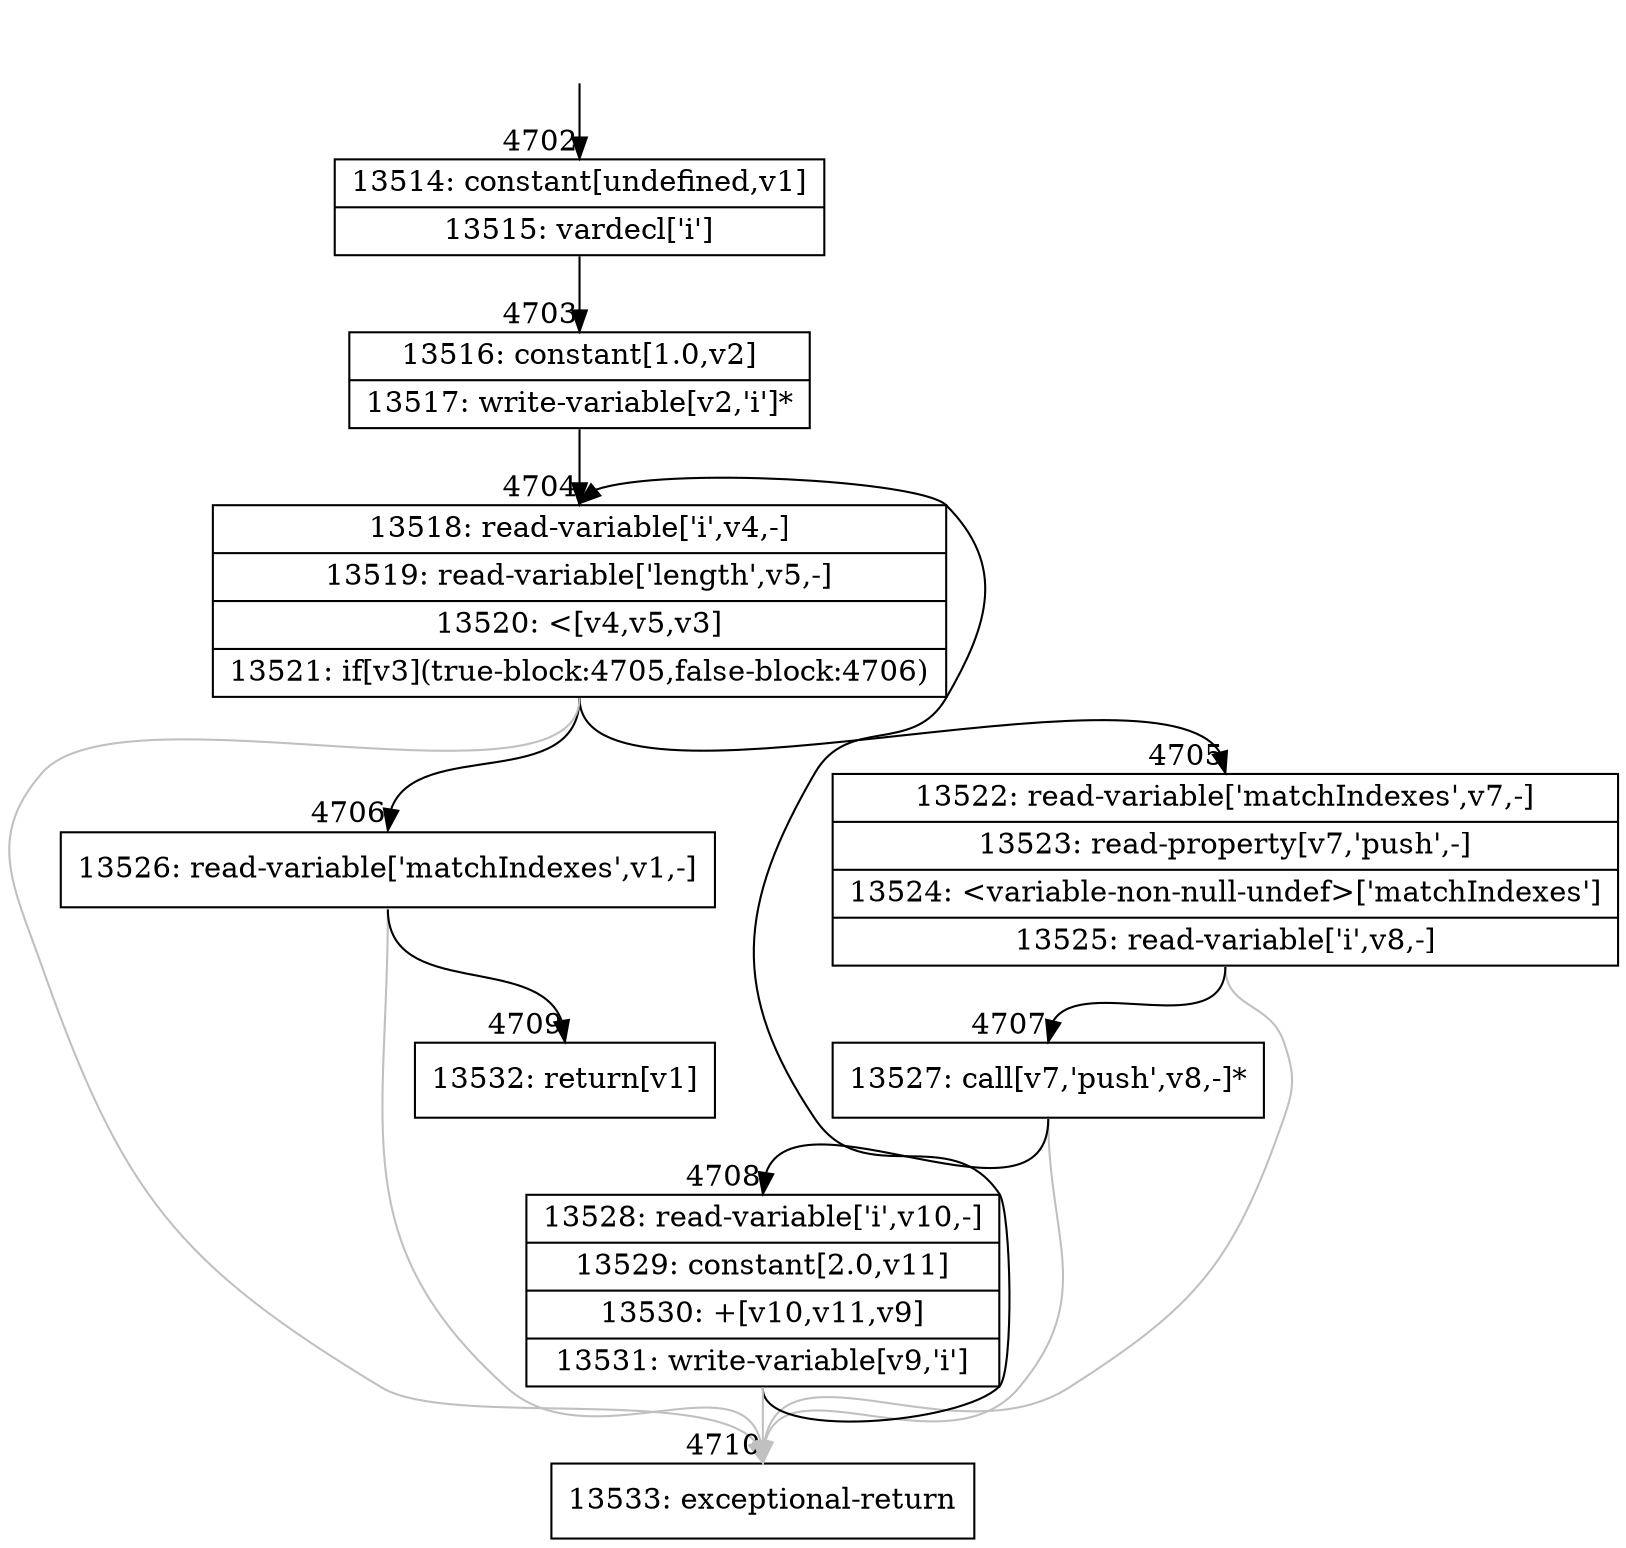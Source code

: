 digraph {
rankdir="TD"
BB_entry315[shape=none,label=""];
BB_entry315 -> BB4702 [tailport=s, headport=n, headlabel="    4702"]
BB4702 [shape=record label="{13514: constant[undefined,v1]|13515: vardecl['i']}" ] 
BB4702 -> BB4703 [tailport=s, headport=n, headlabel="      4703"]
BB4703 [shape=record label="{13516: constant[1.0,v2]|13517: write-variable[v2,'i']*}" ] 
BB4703 -> BB4704 [tailport=s, headport=n, headlabel="      4704"]
BB4704 [shape=record label="{13518: read-variable['i',v4,-]|13519: read-variable['length',v5,-]|13520: \<[v4,v5,v3]|13521: if[v3](true-block:4705,false-block:4706)}" ] 
BB4704 -> BB4705 [tailport=s, headport=n, headlabel="      4705"]
BB4704 -> BB4706 [tailport=s, headport=n, headlabel="      4706"]
BB4704 -> BB4710 [tailport=s, headport=n, color=gray, headlabel="      4710"]
BB4705 [shape=record label="{13522: read-variable['matchIndexes',v7,-]|13523: read-property[v7,'push',-]|13524: \<variable-non-null-undef\>['matchIndexes']|13525: read-variable['i',v8,-]}" ] 
BB4705 -> BB4707 [tailport=s, headport=n, headlabel="      4707"]
BB4705 -> BB4710 [tailport=s, headport=n, color=gray]
BB4706 [shape=record label="{13526: read-variable['matchIndexes',v1,-]}" ] 
BB4706 -> BB4709 [tailport=s, headport=n, headlabel="      4709"]
BB4706 -> BB4710 [tailport=s, headport=n, color=gray]
BB4707 [shape=record label="{13527: call[v7,'push',v8,-]*}" ] 
BB4707 -> BB4708 [tailport=s, headport=n, headlabel="      4708"]
BB4707 -> BB4710 [tailport=s, headport=n, color=gray]
BB4708 [shape=record label="{13528: read-variable['i',v10,-]|13529: constant[2.0,v11]|13530: +[v10,v11,v9]|13531: write-variable[v9,'i']}" ] 
BB4708 -> BB4704 [tailport=s, headport=n]
BB4708 -> BB4710 [tailport=s, headport=n, color=gray]
BB4709 [shape=record label="{13532: return[v1]}" ] 
BB4710 [shape=record label="{13533: exceptional-return}" ] 
}
